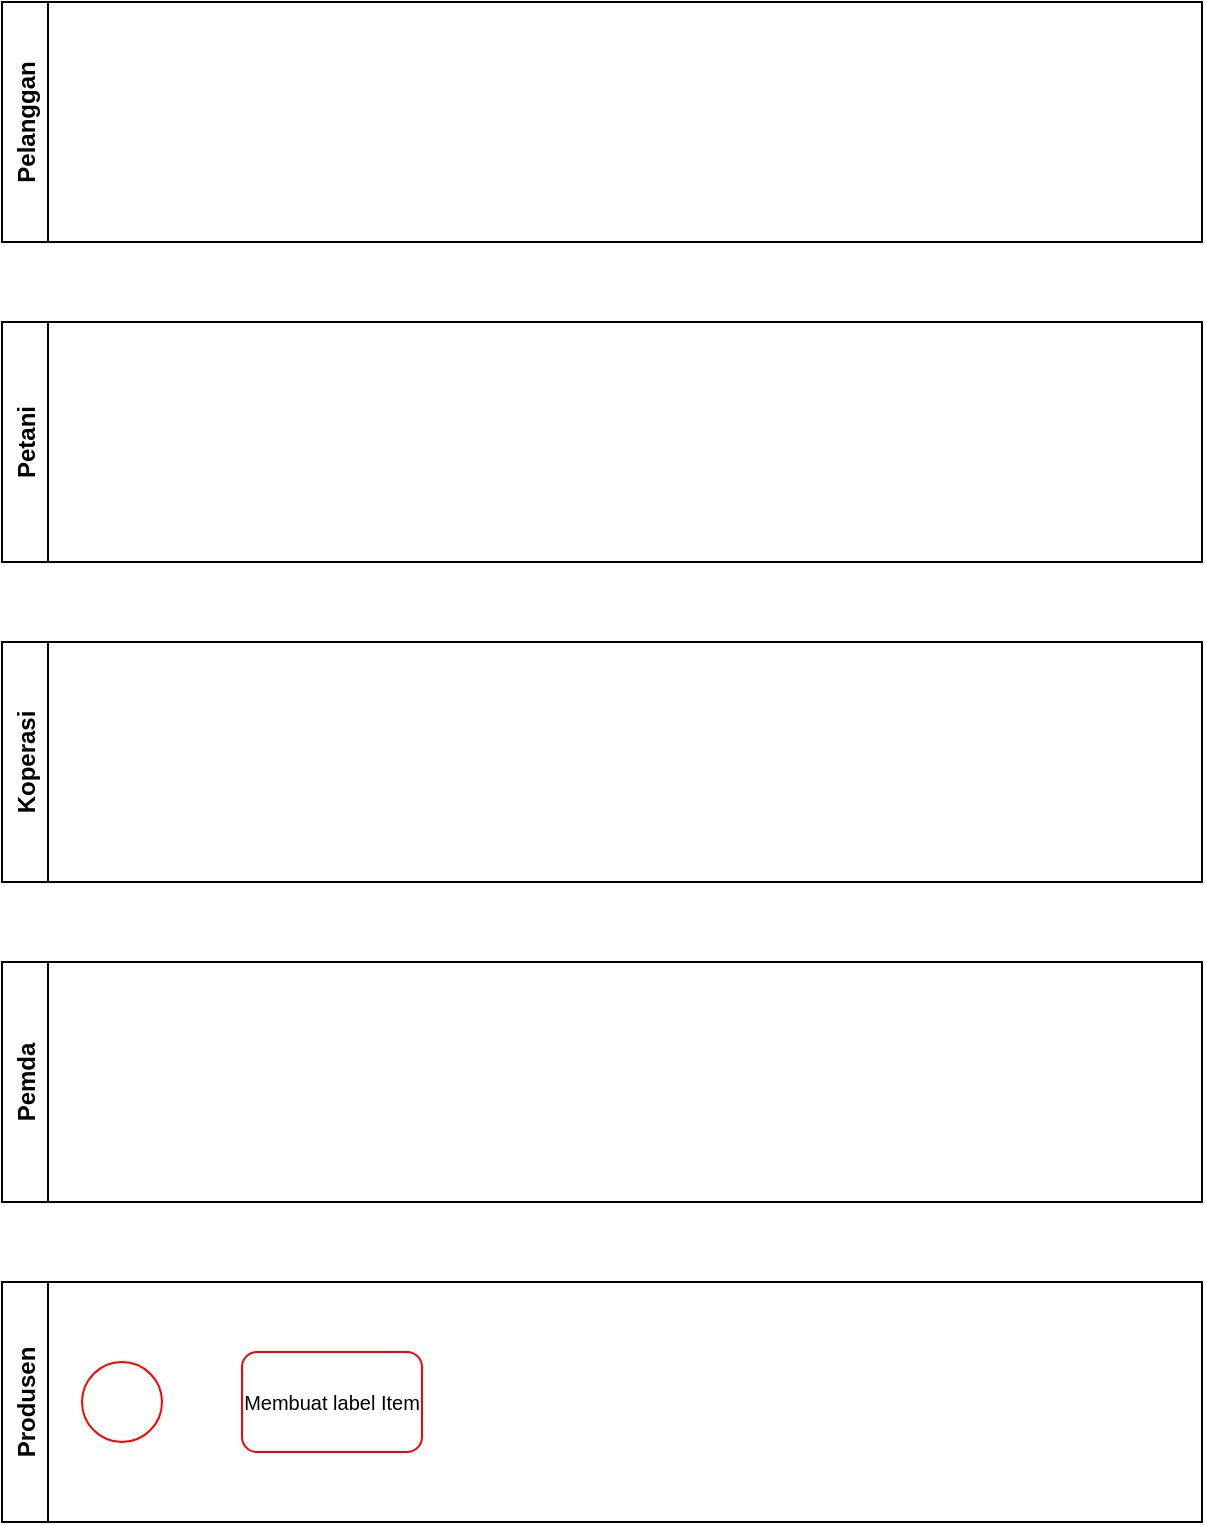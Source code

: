 <mxfile version="16.1.0" type="github">
  <diagram id="prtHgNgQTEPvFCAcTncT" name="Page-1">
    <mxGraphModel dx="1157" dy="589" grid="1" gridSize="10" guides="1" tooltips="1" connect="1" arrows="1" fold="1" page="1" pageScale="1" pageWidth="1169" pageHeight="827" math="0" shadow="0">
      <root>
        <mxCell id="0" />
        <mxCell id="1" parent="0" />
        <mxCell id="46JCuXxfw7LI-saH6JU8-1" value="Pemda" style="swimlane;horizontal=0;" vertex="1" parent="1">
          <mxGeometry x="160" y="520" width="600" height="120" as="geometry" />
        </mxCell>
        <mxCell id="46JCuXxfw7LI-saH6JU8-4" value="Koperasi" style="swimlane;horizontal=0;" vertex="1" parent="1">
          <mxGeometry x="160" y="360" width="600" height="120" as="geometry" />
        </mxCell>
        <mxCell id="46JCuXxfw7LI-saH6JU8-5" value="Petani" style="swimlane;horizontal=0;startSize=23;" vertex="1" parent="1">
          <mxGeometry x="160" y="200" width="600" height="120" as="geometry" />
        </mxCell>
        <mxCell id="46JCuXxfw7LI-saH6JU8-6" value="Pelanggan" style="swimlane;horizontal=0;startSize=23;" vertex="1" parent="1">
          <mxGeometry x="160" y="40" width="600" height="120" as="geometry" />
        </mxCell>
        <mxCell id="46JCuXxfw7LI-saH6JU8-7" value="Produsen" style="swimlane;horizontal=0;startSize=23;" vertex="1" parent="1">
          <mxGeometry x="160" y="680" width="600" height="120" as="geometry" />
        </mxCell>
        <mxCell id="46JCuXxfw7LI-saH6JU8-8" value="" style="ellipse;whiteSpace=wrap;html=1;aspect=fixed;strokeColor=#FF0000;" vertex="1" parent="46JCuXxfw7LI-saH6JU8-7">
          <mxGeometry x="40" y="40" width="40" height="40" as="geometry" />
        </mxCell>
        <mxCell id="46JCuXxfw7LI-saH6JU8-12" value="&lt;font style=&quot;font-size: 10px&quot;&gt;Membuat label Item&lt;/font&gt;" style="rounded=1;whiteSpace=wrap;html=1;strokeColor=#FF0000;" vertex="1" parent="46JCuXxfw7LI-saH6JU8-7">
          <mxGeometry x="120" y="35" width="90" height="50" as="geometry" />
        </mxCell>
      </root>
    </mxGraphModel>
  </diagram>
</mxfile>
